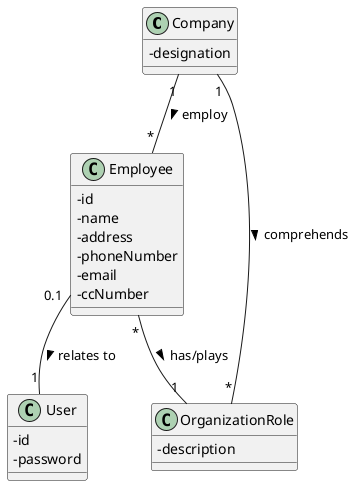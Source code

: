 @startuml
'https://plantuml.com/class-diagram
skinparam classAttributeIconSize 0

Class Company{
-designation
}
Class Employee{
-id
-name
-address
-phoneNumber
-email
-ccNumber
}
Class User{
-id
-password
}
Class OrganizationRole{
-description
}

Company"1"--"*"Employee:employ >
Employee"0.1"--"1"User:relates to >
Company"1"--"*"OrganizationRole: comprehends >
Employee"*"--"1"OrganizationRole:has/plays >


@enduml